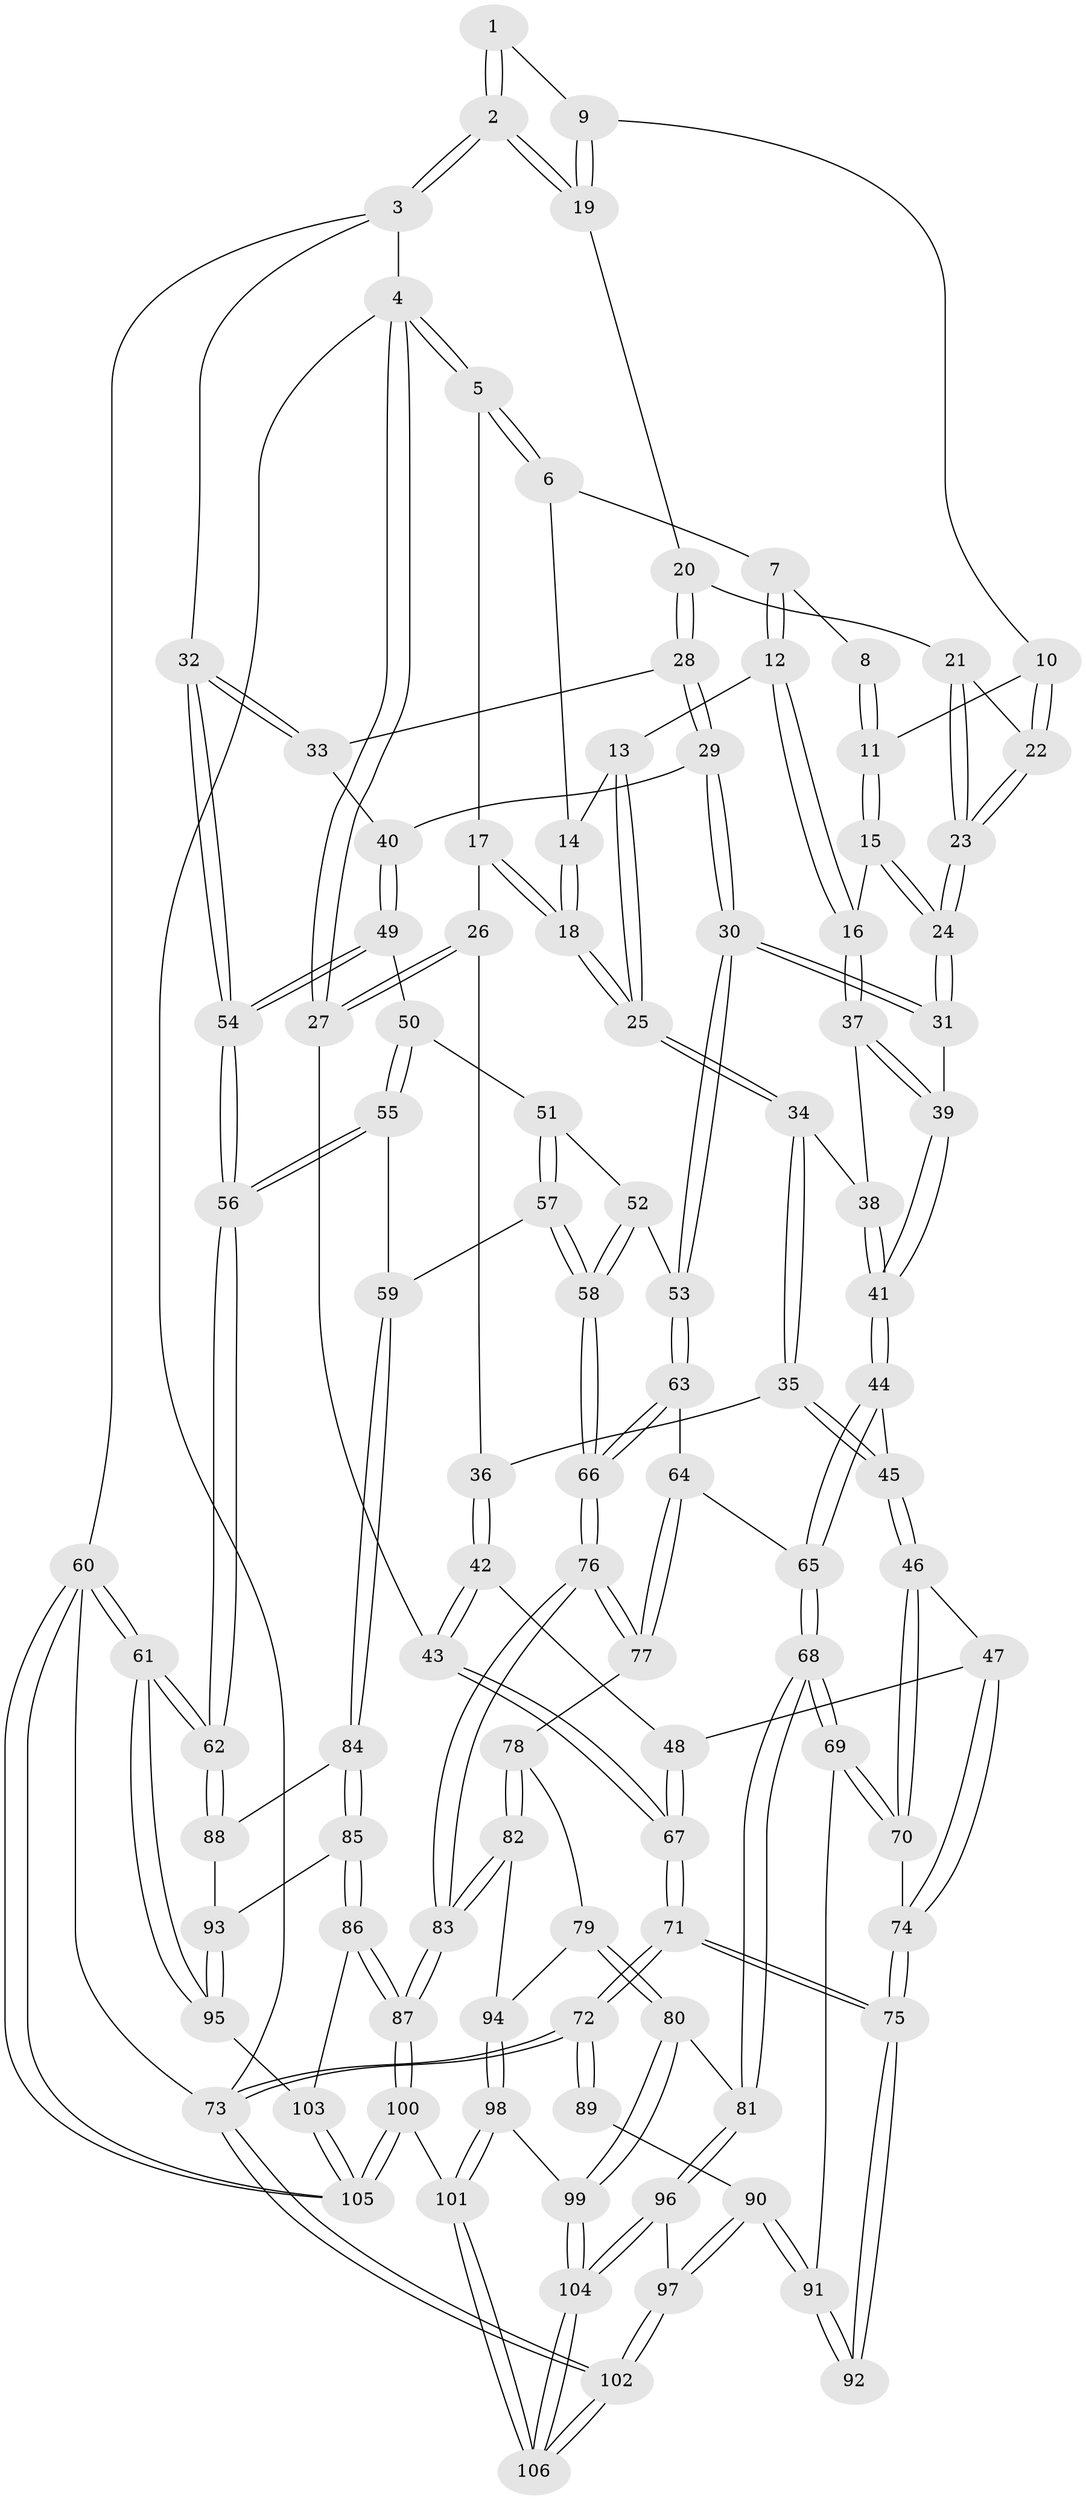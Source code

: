 // Generated by graph-tools (version 1.1) at 2025/27/03/15/25 16:27:57]
// undirected, 106 vertices, 262 edges
graph export_dot {
graph [start="1"]
  node [color=gray90,style=filled];
  1 [pos="+0.6127650964507788+0"];
  2 [pos="+1+0"];
  3 [pos="+1+0"];
  4 [pos="+0+0"];
  5 [pos="+0+0"];
  6 [pos="+0.4558704851389621+0"];
  7 [pos="+0.5306010863406702+0"];
  8 [pos="+0.5687526672474847+0"];
  9 [pos="+0.7215597229545245+0.0967422227367131"];
  10 [pos="+0.7003835431012924+0.11076368100590477"];
  11 [pos="+0.656368945089716+0.11058543672747272"];
  12 [pos="+0.5231061163837665+0.16322148706888256"];
  13 [pos="+0.46399145658637914+0.1446687896565009"];
  14 [pos="+0.40492265287148477+0.036877314490254776"];
  15 [pos="+0.559515412040021+0.17291306937034862"];
  16 [pos="+0.5292993269676803+0.17024312953070275"];
  17 [pos="+0.23659661655997186+0.13156858940187383"];
  18 [pos="+0.24330430086753962+0.13905139030559135"];
  19 [pos="+0.8878652712653364+0.027739097254743907"];
  20 [pos="+0.8138852223979358+0.2166985939964217"];
  21 [pos="+0.81371027292635+0.21671723273895788"];
  22 [pos="+0.7149282292989975+0.15075184912957665"];
  23 [pos="+0.7083485283777743+0.26215632241974474"];
  24 [pos="+0.6764880952081905+0.29822391144739674"];
  25 [pos="+0.2618603873535456+0.17392684457557597"];
  26 [pos="+0.05157591307993747+0.2184669181220757"];
  27 [pos="+0+0.12267805913777095"];
  28 [pos="+0.8365209728183114+0.24835585907602406"];
  29 [pos="+0.8424213752733803+0.3434295080682224"];
  30 [pos="+0.6870036576884675+0.3863802518966594"];
  31 [pos="+0.6819809910149528+0.38339365924467134"];
  32 [pos="+1+0"];
  33 [pos="+0.962753355788868+0.22962959033204042"];
  34 [pos="+0.26634875313960354+0.2618829883631626"];
  35 [pos="+0.24904379537674579+0.2978666948942775"];
  36 [pos="+0.13063458694253216+0.31697725742706606"];
  37 [pos="+0.5045681707569162+0.22284799845128508"];
  38 [pos="+0.45565838205176795+0.2994860819045742"];
  39 [pos="+0.6291655993049448+0.39961955959784007"];
  40 [pos="+0.875178891325195+0.3591640709623665"];
  41 [pos="+0.4985348893606062+0.4552609508433898"];
  42 [pos="+0.06791719000486858+0.37359924382505155"];
  43 [pos="+0+0.37274967526802455"];
  44 [pos="+0.4922268293061386+0.4653323904618294"];
  45 [pos="+0.2752771781960573+0.43629813332037176"];
  46 [pos="+0.2139194779503348+0.5258522388347024"];
  47 [pos="+0.19701946109888285+0.5184495509281922"];
  48 [pos="+0.13008973272675417+0.4824088859247529"];
  49 [pos="+0.8937899449407779+0.37854658009545933"];
  50 [pos="+0.9054107174313336+0.42695670791889395"];
  51 [pos="+0.8736399650782439+0.45722182711170173"];
  52 [pos="+0.7905305728061258+0.46384589826442685"];
  53 [pos="+0.6902225211389653+0.39282899544244"];
  54 [pos="+1+0.20879167268272025"];
  55 [pos="+1+0.5591027965352487"];
  56 [pos="+1+0.5681139364781824"];
  57 [pos="+0.8333677026795268+0.6353592022496914"];
  58 [pos="+0.822192663443428+0.6356390687921919"];
  59 [pos="+0.8350677407899191+0.6357809217313926"];
  60 [pos="+1+1"];
  61 [pos="+1+0.8752352175807104"];
  62 [pos="+1+0.7295579251670927"];
  63 [pos="+0.7101147564696987+0.5722321096461842"];
  64 [pos="+0.5338066484050055+0.5872868068829067"];
  65 [pos="+0.5005186892506343+0.5739609821874804"];
  66 [pos="+0.7897894087855515+0.6435823722608786"];
  67 [pos="+0+0.5602521079924534"];
  68 [pos="+0.37648851818211865+0.7273499797177473"];
  69 [pos="+0.2579471008772329+0.6991158702822553"];
  70 [pos="+0.22193729446127777+0.6242133440580346"];
  71 [pos="+0+0.605616729190755"];
  72 [pos="+0+1"];
  73 [pos="+0+1"];
  74 [pos="+0+0.6132966245328632"];
  75 [pos="+0+0.613473728260736"];
  76 [pos="+0.7873601969068883+0.6467736885081912"];
  77 [pos="+0.6117026957325599+0.6792083526400731"];
  78 [pos="+0.613075592408451+0.7133586757694206"];
  79 [pos="+0.5417497731879118+0.7718465640446186"];
  80 [pos="+0.4242618436299637+0.7877575137053543"];
  81 [pos="+0.4090961090782627+0.7816205276259857"];
  82 [pos="+0.7010460825988772+0.798261968728374"];
  83 [pos="+0.724969645578439+0.7970517802560578"];
  84 [pos="+0.8884838817338192+0.7303257963598397"];
  85 [pos="+0.8663731190580231+0.855072730061438"];
  86 [pos="+0.8495006290632492+0.8747426693694946"];
  87 [pos="+0.7945533058130106+0.8930050675550366"];
  88 [pos="+0.9880923203898114+0.7686695384401175"];
  89 [pos="+0.06372324604145196+0.7808619769454789"];
  90 [pos="+0.18675266212258052+0.7862913560173589"];
  91 [pos="+0.23291026839835352+0.7230795335059996"];
  92 [pos="+0+0.696749670099756"];
  93 [pos="+0.9301293170758704+0.8357932509858345"];
  94 [pos="+0.6540803645398955+0.8214177764491305"];
  95 [pos="+1+0.8918143274710095"];
  96 [pos="+0.336524276976734+1"];
  97 [pos="+0.1773421142774791+0.8215811605964485"];
  98 [pos="+0.5817149306230256+0.919796470526416"];
  99 [pos="+0.5260701851210277+0.88492329168493"];
  100 [pos="+0.7035791525797377+1"];
  101 [pos="+0.6788296485162574+1"];
  102 [pos="+0+1"];
  103 [pos="+0.9333308867372483+0.9256207817784633"];
  104 [pos="+0.331088369489035+1"];
  105 [pos="+0.9944505910694207+1"];
  106 [pos="+0.3265380128036746+1"];
  1 -- 2;
  1 -- 2;
  1 -- 9;
  2 -- 3;
  2 -- 3;
  2 -- 19;
  2 -- 19;
  3 -- 4;
  3 -- 32;
  3 -- 60;
  4 -- 5;
  4 -- 5;
  4 -- 27;
  4 -- 27;
  4 -- 73;
  5 -- 6;
  5 -- 6;
  5 -- 17;
  6 -- 7;
  6 -- 14;
  7 -- 8;
  7 -- 12;
  7 -- 12;
  8 -- 11;
  8 -- 11;
  9 -- 10;
  9 -- 19;
  9 -- 19;
  10 -- 11;
  10 -- 22;
  10 -- 22;
  11 -- 15;
  11 -- 15;
  12 -- 13;
  12 -- 16;
  12 -- 16;
  13 -- 14;
  13 -- 25;
  13 -- 25;
  14 -- 18;
  14 -- 18;
  15 -- 16;
  15 -- 24;
  15 -- 24;
  16 -- 37;
  16 -- 37;
  17 -- 18;
  17 -- 18;
  17 -- 26;
  18 -- 25;
  18 -- 25;
  19 -- 20;
  20 -- 21;
  20 -- 28;
  20 -- 28;
  21 -- 22;
  21 -- 23;
  21 -- 23;
  22 -- 23;
  22 -- 23;
  23 -- 24;
  23 -- 24;
  24 -- 31;
  24 -- 31;
  25 -- 34;
  25 -- 34;
  26 -- 27;
  26 -- 27;
  26 -- 36;
  27 -- 43;
  28 -- 29;
  28 -- 29;
  28 -- 33;
  29 -- 30;
  29 -- 30;
  29 -- 40;
  30 -- 31;
  30 -- 31;
  30 -- 53;
  30 -- 53;
  31 -- 39;
  32 -- 33;
  32 -- 33;
  32 -- 54;
  32 -- 54;
  33 -- 40;
  34 -- 35;
  34 -- 35;
  34 -- 38;
  35 -- 36;
  35 -- 45;
  35 -- 45;
  36 -- 42;
  36 -- 42;
  37 -- 38;
  37 -- 39;
  37 -- 39;
  38 -- 41;
  38 -- 41;
  39 -- 41;
  39 -- 41;
  40 -- 49;
  40 -- 49;
  41 -- 44;
  41 -- 44;
  42 -- 43;
  42 -- 43;
  42 -- 48;
  43 -- 67;
  43 -- 67;
  44 -- 45;
  44 -- 65;
  44 -- 65;
  45 -- 46;
  45 -- 46;
  46 -- 47;
  46 -- 70;
  46 -- 70;
  47 -- 48;
  47 -- 74;
  47 -- 74;
  48 -- 67;
  48 -- 67;
  49 -- 50;
  49 -- 54;
  49 -- 54;
  50 -- 51;
  50 -- 55;
  50 -- 55;
  51 -- 52;
  51 -- 57;
  51 -- 57;
  52 -- 53;
  52 -- 58;
  52 -- 58;
  53 -- 63;
  53 -- 63;
  54 -- 56;
  54 -- 56;
  55 -- 56;
  55 -- 56;
  55 -- 59;
  56 -- 62;
  56 -- 62;
  57 -- 58;
  57 -- 58;
  57 -- 59;
  58 -- 66;
  58 -- 66;
  59 -- 84;
  59 -- 84;
  60 -- 61;
  60 -- 61;
  60 -- 105;
  60 -- 105;
  60 -- 73;
  61 -- 62;
  61 -- 62;
  61 -- 95;
  61 -- 95;
  62 -- 88;
  62 -- 88;
  63 -- 64;
  63 -- 66;
  63 -- 66;
  64 -- 65;
  64 -- 77;
  64 -- 77;
  65 -- 68;
  65 -- 68;
  66 -- 76;
  66 -- 76;
  67 -- 71;
  67 -- 71;
  68 -- 69;
  68 -- 69;
  68 -- 81;
  68 -- 81;
  69 -- 70;
  69 -- 70;
  69 -- 91;
  70 -- 74;
  71 -- 72;
  71 -- 72;
  71 -- 75;
  71 -- 75;
  72 -- 73;
  72 -- 73;
  72 -- 89;
  72 -- 89;
  73 -- 102;
  73 -- 102;
  74 -- 75;
  74 -- 75;
  75 -- 92;
  75 -- 92;
  76 -- 77;
  76 -- 77;
  76 -- 83;
  76 -- 83;
  77 -- 78;
  78 -- 79;
  78 -- 82;
  78 -- 82;
  79 -- 80;
  79 -- 80;
  79 -- 94;
  80 -- 81;
  80 -- 99;
  80 -- 99;
  81 -- 96;
  81 -- 96;
  82 -- 83;
  82 -- 83;
  82 -- 94;
  83 -- 87;
  83 -- 87;
  84 -- 85;
  84 -- 85;
  84 -- 88;
  85 -- 86;
  85 -- 86;
  85 -- 93;
  86 -- 87;
  86 -- 87;
  86 -- 103;
  87 -- 100;
  87 -- 100;
  88 -- 93;
  89 -- 90;
  90 -- 91;
  90 -- 91;
  90 -- 97;
  90 -- 97;
  91 -- 92;
  91 -- 92;
  93 -- 95;
  93 -- 95;
  94 -- 98;
  94 -- 98;
  95 -- 103;
  96 -- 97;
  96 -- 104;
  96 -- 104;
  97 -- 102;
  97 -- 102;
  98 -- 99;
  98 -- 101;
  98 -- 101;
  99 -- 104;
  99 -- 104;
  100 -- 101;
  100 -- 105;
  100 -- 105;
  101 -- 106;
  101 -- 106;
  102 -- 106;
  102 -- 106;
  103 -- 105;
  103 -- 105;
  104 -- 106;
  104 -- 106;
}
